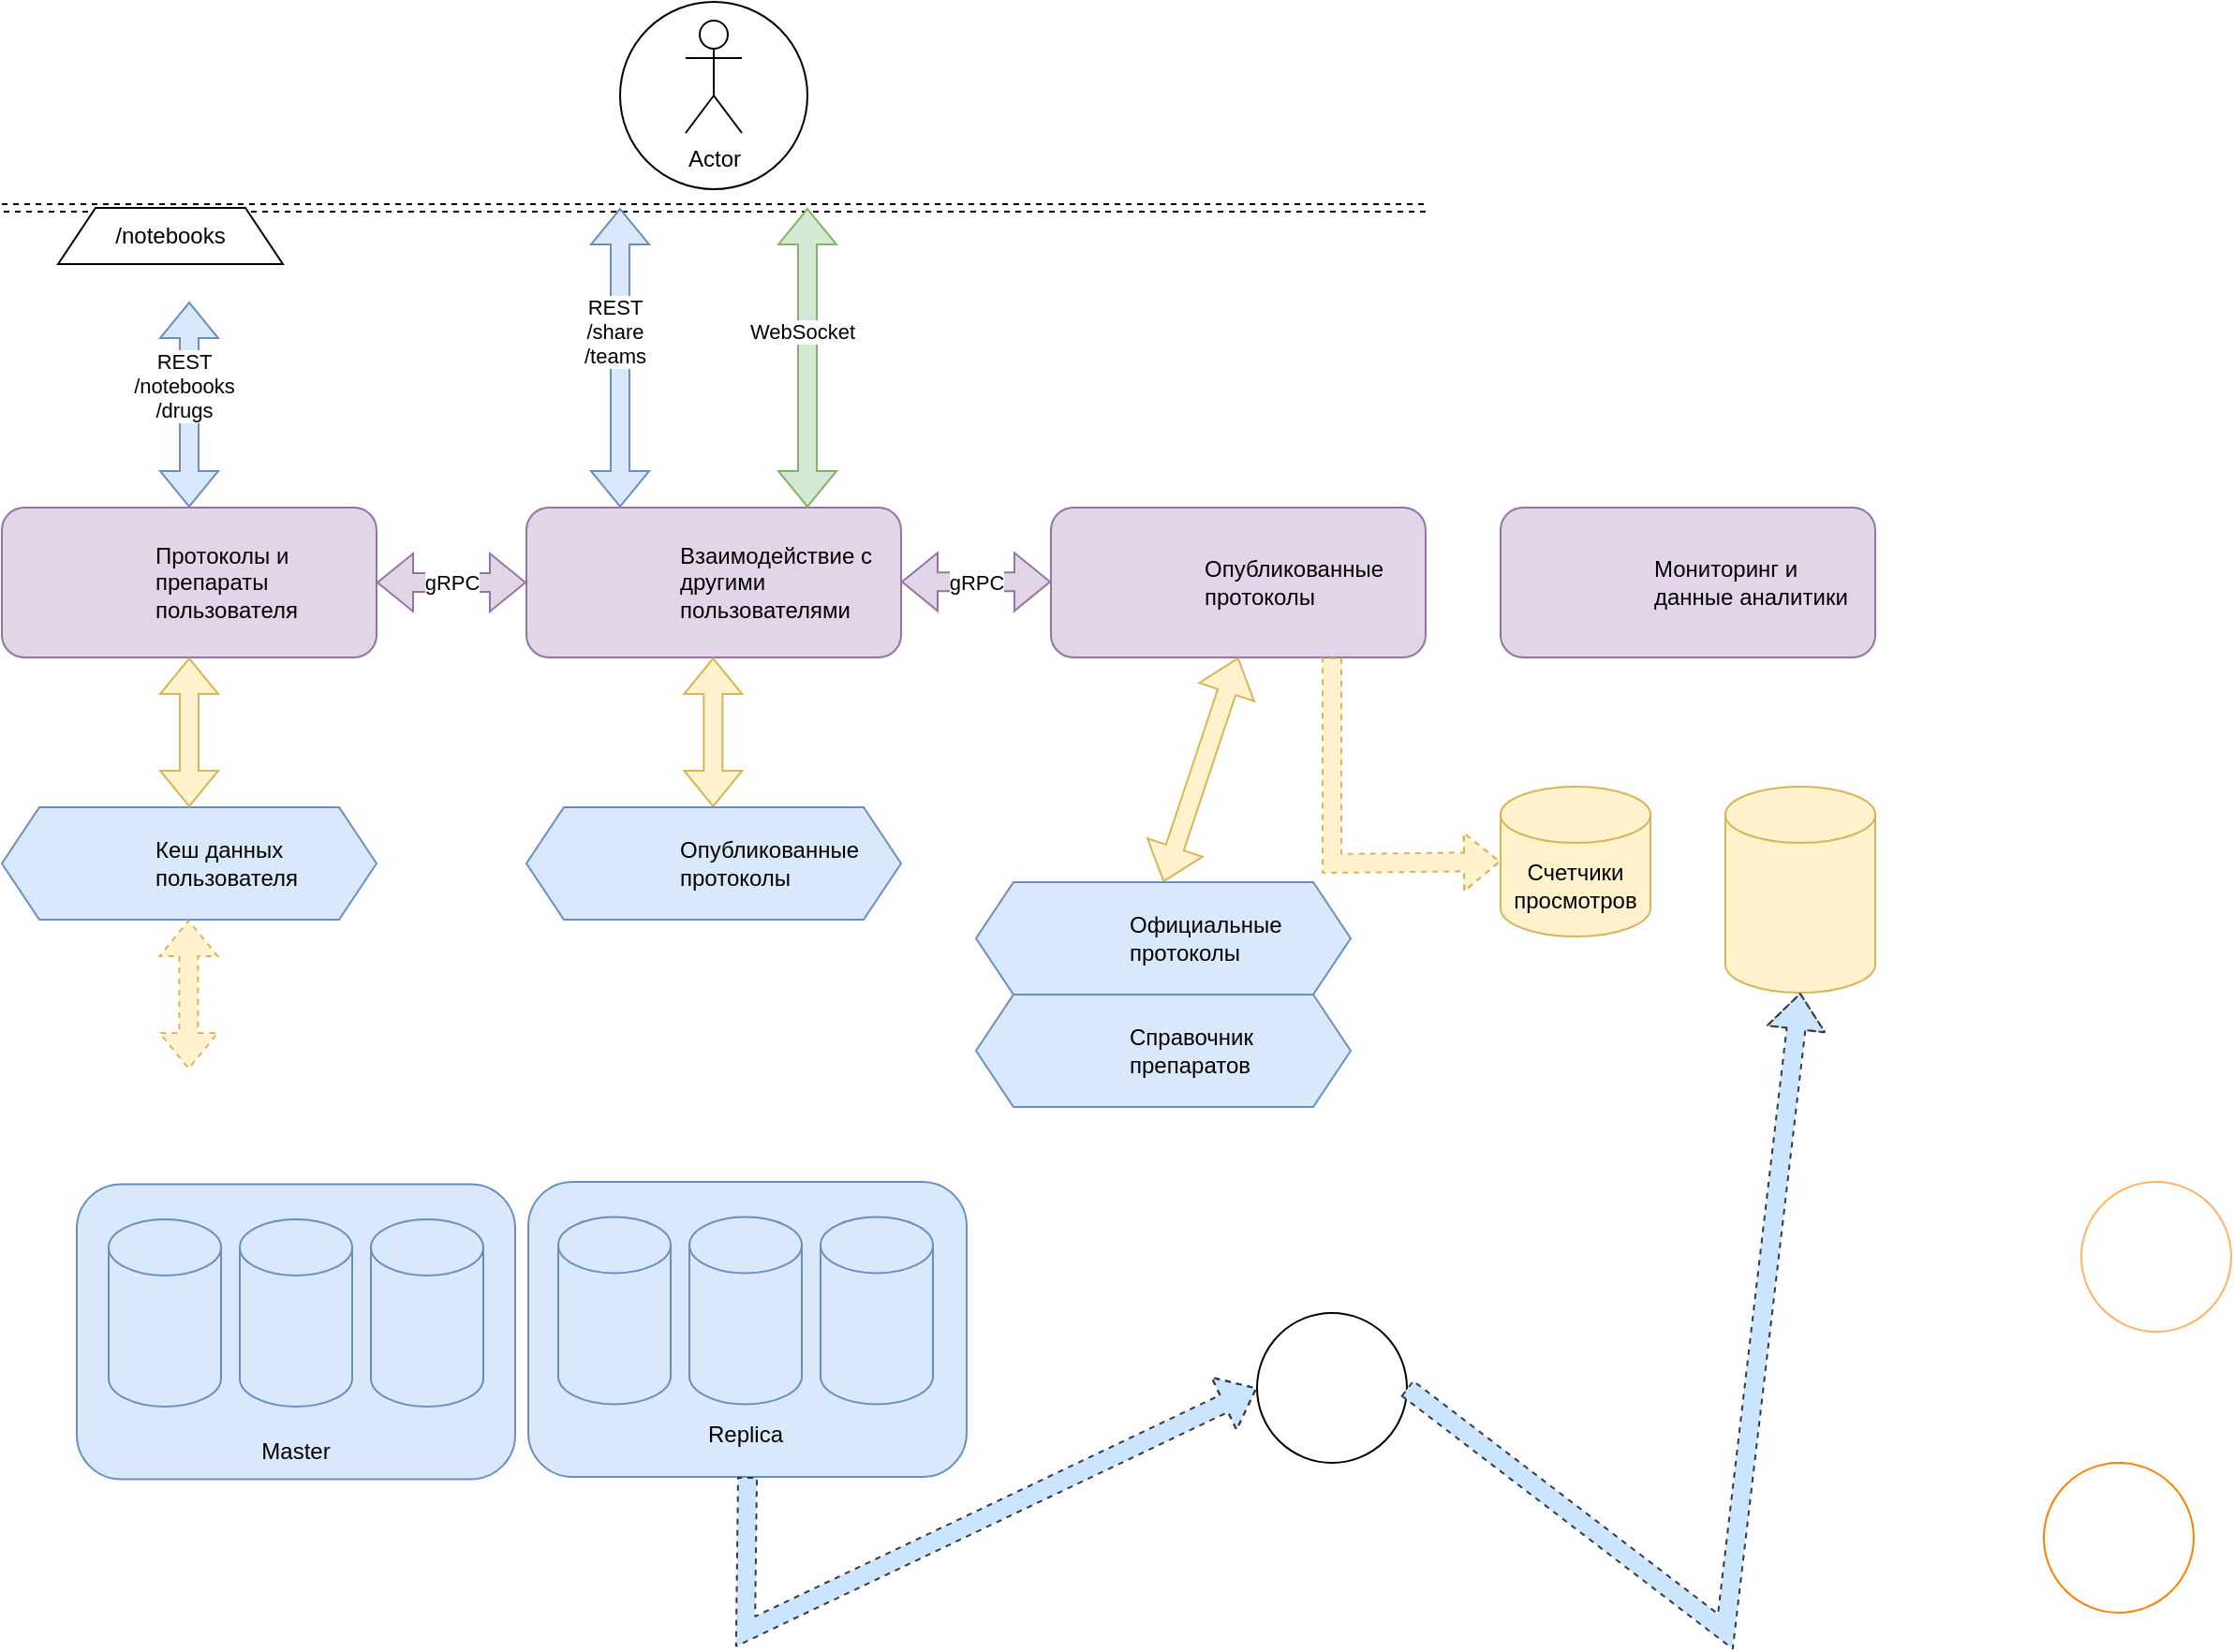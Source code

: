 <mxfile version="20.8.16" type="device"><diagram name="Page-1" id="q-ARzgoAae-MjoLzb_5H"><mxGraphModel dx="989" dy="1752" grid="1" gridSize="10" guides="1" tooltips="1" connect="1" arrows="1" fold="1" page="1" pageScale="1" pageWidth="827" pageHeight="1169" math="0" shadow="0"><root><mxCell id="0"/><mxCell id="1" parent="0"/><mxCell id="5VuOCVOYMruQExuFPeUD-14" value="" style="shape=flexArrow;endArrow=classic;startArrow=classic;html=1;rounded=0;fillColor=#dae8fc;strokeColor=#6c8ebf;" parent="1" source="5VuOCVOYMruQExuFPeUD-1" edge="1"><mxGeometry width="100" height="100" relative="1" as="geometry"><mxPoint x="210" y="190" as="sourcePoint"/><mxPoint x="300" y="90" as="targetPoint"/></mxGeometry></mxCell><mxCell id="5VuOCVOYMruQExuFPeUD-15" value="REST&lt;br&gt;/notebooks&lt;br&gt;/drugs" style="edgeLabel;html=1;align=center;verticalAlign=middle;resizable=0;points=[];" parent="5VuOCVOYMruQExuFPeUD-14" vertex="1" connectable="0"><mxGeometry x="0.183" y="3" relative="1" as="geometry"><mxPoint as="offset"/></mxGeometry></mxCell><mxCell id="5VuOCVOYMruQExuFPeUD-16" value="Кеш данных пользователя" style="shape=hexagon;perimeter=hexagonPerimeter2;whiteSpace=wrap;html=1;fixedSize=1;fillColor=#dae8fc;strokeColor=#6c8ebf;spacingLeft=80;align=left;" parent="1" vertex="1"><mxGeometry x="200" y="360" width="200" height="60" as="geometry"/></mxCell><mxCell id="5VuOCVOYMruQExuFPeUD-22" value="" style="shape=image;verticalLabelPosition=bottom;labelBackgroundColor=default;verticalAlign=top;aspect=fixed;imageAspect=0;image=https://upload.wikimedia.org/wikipedia/ru/2/27/Logo-Tarantool-2023.png;" parent="1" vertex="1"><mxGeometry x="224" y="367" width="46" height="46" as="geometry"/></mxCell><mxCell id="5VuOCVOYMruQExuFPeUD-25" value="Взаимодействие с другими пользователями" style="rounded=1;whiteSpace=wrap;html=1;fillColor=#e1d5e7;strokeColor=#9673a6;align=left;spacingLeft=80;" parent="1" vertex="1"><mxGeometry x="480" y="200" width="200" height="80" as="geometry"/></mxCell><mxCell id="5VuOCVOYMruQExuFPeUD-26" value="" style="shape=image;verticalLabelPosition=bottom;labelBackgroundColor=default;verticalAlign=top;aspect=fixed;imageAspect=0;image=https://upload.wikimedia.org/wikipedia/commons/thumb/e/ee/.NET_Core_Logo.svg/2048px-.NET_Core_Logo.svg.png;" parent="1" vertex="1"><mxGeometry x="490" y="210" width="60" height="60" as="geometry"/></mxCell><mxCell id="5VuOCVOYMruQExuFPeUD-35" value="" style="group" parent="1" vertex="1" connectable="0"><mxGeometry x="200" y="200" width="200" height="80" as="geometry"/></mxCell><mxCell id="5VuOCVOYMruQExuFPeUD-1" value="Протоколы и препараты пользователя" style="rounded=1;whiteSpace=wrap;html=1;fillColor=#e1d5e7;strokeColor=#9673a6;align=left;spacingLeft=80;" parent="5VuOCVOYMruQExuFPeUD-35" vertex="1"><mxGeometry width="200" height="80" as="geometry"/></mxCell><mxCell id="5VuOCVOYMruQExuFPeUD-2" value="" style="shape=image;verticalLabelPosition=bottom;labelBackgroundColor=default;verticalAlign=top;aspect=fixed;imageAspect=0;image=https://upload.wikimedia.org/wikipedia/commons/thumb/e/ee/.NET_Core_Logo.svg/2048px-.NET_Core_Logo.svg.png;" parent="5VuOCVOYMruQExuFPeUD-35" vertex="1"><mxGeometry x="10" y="10" width="60" height="60" as="geometry"/></mxCell><mxCell id="5VuOCVOYMruQExuFPeUD-36" value="" style="group" parent="1" vertex="1" connectable="0"><mxGeometry x="760" y="200" width="200" height="80" as="geometry"/></mxCell><mxCell id="5VuOCVOYMruQExuFPeUD-37" value="Опубликованные протоколы" style="rounded=1;whiteSpace=wrap;html=1;fillColor=#e1d5e7;strokeColor=#9673a6;align=left;spacingLeft=80;" parent="5VuOCVOYMruQExuFPeUD-36" vertex="1"><mxGeometry width="200" height="80" as="geometry"/></mxCell><mxCell id="5VuOCVOYMruQExuFPeUD-38" value="" style="shape=image;verticalLabelPosition=bottom;labelBackgroundColor=default;verticalAlign=top;aspect=fixed;imageAspect=0;image=https://upload.wikimedia.org/wikipedia/commons/thumb/e/ee/.NET_Core_Logo.svg/2048px-.NET_Core_Logo.svg.png;" parent="5VuOCVOYMruQExuFPeUD-36" vertex="1"><mxGeometry x="10" y="10" width="60" height="60" as="geometry"/></mxCell><mxCell id="bzseXNhNI2h8bk_qoodc-6" value="" style="endArrow=classic;startArrow=classic;html=1;rounded=0;entryX=0.5;entryY=1;entryDx=0;entryDy=0;fillColor=#fff2cc;strokeColor=#d6b656;shape=flexArrow;" edge="1" parent="1" source="5VuOCVOYMruQExuFPeUD-16" target="5VuOCVOYMruQExuFPeUD-1"><mxGeometry width="50" height="50" relative="1" as="geometry"><mxPoint x="550" y="450" as="sourcePoint"/><mxPoint x="600" y="400" as="targetPoint"/></mxGeometry></mxCell><mxCell id="bzseXNhNI2h8bk_qoodc-7" value="" style="endArrow=classic;startArrow=classic;html=1;rounded=0;entryX=0.5;entryY=1;entryDx=0;entryDy=0;fillColor=#fff2cc;strokeColor=#d6b656;shape=flexArrow;dashed=1;" edge="1" parent="1"><mxGeometry width="50" height="50" relative="1" as="geometry"><mxPoint x="299.71" y="500" as="sourcePoint"/><mxPoint x="299.71" y="420" as="targetPoint"/></mxGeometry></mxCell><mxCell id="bzseXNhNI2h8bk_qoodc-12" value="gRPC" style="endArrow=classic;startArrow=classic;html=1;rounded=0;entryX=1;entryY=0.5;entryDx=0;entryDy=0;fillColor=#e1d5e7;strokeColor=#9673a6;shape=flexArrow;exitX=0;exitY=0.5;exitDx=0;exitDy=0;" edge="1" parent="1" source="5VuOCVOYMruQExuFPeUD-25" target="5VuOCVOYMruQExuFPeUD-1"><mxGeometry width="50" height="50" relative="1" as="geometry"><mxPoint x="385" y="370" as="sourcePoint"/><mxPoint x="385" y="290" as="targetPoint"/></mxGeometry></mxCell><mxCell id="bzseXNhNI2h8bk_qoodc-14" value="" style="endArrow=classic;startArrow=classic;html=1;rounded=0;entryX=0.5;entryY=1;entryDx=0;entryDy=0;fillColor=#fff2cc;strokeColor=#d6b656;shape=flexArrow;" edge="1" parent="1"><mxGeometry width="50" height="50" relative="1" as="geometry"><mxPoint x="579.66" y="360" as="sourcePoint"/><mxPoint x="579.66" y="280" as="targetPoint"/></mxGeometry></mxCell><mxCell id="bzseXNhNI2h8bk_qoodc-15" value="" style="group" vertex="1" connectable="0" parent="1"><mxGeometry x="480" y="360" width="200" height="60" as="geometry"/></mxCell><mxCell id="bzseXNhNI2h8bk_qoodc-8" value="Опубликованные протоколы" style="shape=hexagon;perimeter=hexagonPerimeter2;whiteSpace=wrap;html=1;fixedSize=1;fillColor=#dae8fc;strokeColor=#6c8ebf;spacingLeft=80;align=left;" vertex="1" parent="bzseXNhNI2h8bk_qoodc-15"><mxGeometry width="200" height="60" as="geometry"/></mxCell><mxCell id="bzseXNhNI2h8bk_qoodc-9" value="" style="shape=image;verticalLabelPosition=bottom;labelBackgroundColor=default;verticalAlign=top;aspect=fixed;imageAspect=0;image=https://upload.wikimedia.org/wikipedia/ru/2/27/Logo-Tarantool-2023.png;" vertex="1" parent="bzseXNhNI2h8bk_qoodc-15"><mxGeometry x="24" y="7" width="46" height="46" as="geometry"/></mxCell><mxCell id="bzseXNhNI2h8bk_qoodc-16" value="" style="endArrow=classic;startArrow=classic;html=1;rounded=0;entryX=0.5;entryY=1;entryDx=0;entryDy=0;fillColor=#fff2cc;strokeColor=#d6b656;shape=flexArrow;exitX=0.5;exitY=0;exitDx=0;exitDy=0;" edge="1" parent="1" source="bzseXNhNI2h8bk_qoodc-10" target="5VuOCVOYMruQExuFPeUD-37"><mxGeometry width="50" height="50" relative="1" as="geometry"><mxPoint x="859.66" y="380" as="sourcePoint"/><mxPoint x="859.66" y="300" as="targetPoint"/></mxGeometry></mxCell><mxCell id="bzseXNhNI2h8bk_qoodc-17" value="" style="group" vertex="1" connectable="0" parent="1"><mxGeometry x="720" y="460" width="200" height="60" as="geometry"/></mxCell><mxCell id="bzseXNhNI2h8bk_qoodc-18" value="Справочник препаратов" style="shape=hexagon;perimeter=hexagonPerimeter2;whiteSpace=wrap;html=1;fixedSize=1;fillColor=#dae8fc;strokeColor=#6c8ebf;spacingLeft=80;align=left;" vertex="1" parent="bzseXNhNI2h8bk_qoodc-17"><mxGeometry width="200" height="60" as="geometry"/></mxCell><mxCell id="bzseXNhNI2h8bk_qoodc-19" value="" style="shape=image;verticalLabelPosition=bottom;labelBackgroundColor=default;verticalAlign=top;aspect=fixed;imageAspect=0;image=https://upload.wikimedia.org/wikipedia/ru/2/27/Logo-Tarantool-2023.png;" vertex="1" parent="bzseXNhNI2h8bk_qoodc-17"><mxGeometry x="24" y="7" width="46" height="46" as="geometry"/></mxCell><mxCell id="bzseXNhNI2h8bk_qoodc-20" value="" style="group" vertex="1" connectable="0" parent="1"><mxGeometry x="720" y="400" width="200" height="60" as="geometry"/></mxCell><mxCell id="bzseXNhNI2h8bk_qoodc-10" value="Официальные&amp;nbsp; протоколы" style="shape=hexagon;perimeter=hexagonPerimeter2;whiteSpace=wrap;html=1;fixedSize=1;fillColor=#dae8fc;strokeColor=#6c8ebf;spacingLeft=80;align=left;" vertex="1" parent="bzseXNhNI2h8bk_qoodc-20"><mxGeometry width="200" height="60" as="geometry"/></mxCell><mxCell id="bzseXNhNI2h8bk_qoodc-11" value="" style="shape=image;verticalLabelPosition=bottom;labelBackgroundColor=default;verticalAlign=top;aspect=fixed;imageAspect=0;image=https://upload.wikimedia.org/wikipedia/ru/2/27/Logo-Tarantool-2023.png;" vertex="1" parent="bzseXNhNI2h8bk_qoodc-20"><mxGeometry x="24" y="7" width="46" height="46" as="geometry"/></mxCell><mxCell id="bzseXNhNI2h8bk_qoodc-22" value="" style="group" vertex="1" connectable="0" parent="1"><mxGeometry x="530" y="-70" width="100" height="100" as="geometry"/></mxCell><mxCell id="bzseXNhNI2h8bk_qoodc-21" value="" style="ellipse;whiteSpace=wrap;html=1;aspect=fixed;" vertex="1" parent="bzseXNhNI2h8bk_qoodc-22"><mxGeometry width="100" height="100" as="geometry"/></mxCell><mxCell id="5VuOCVOYMruQExuFPeUD-13" value="Actor" style="shape=umlActor;verticalLabelPosition=bottom;verticalAlign=top;html=1;outlineConnect=0;" parent="bzseXNhNI2h8bk_qoodc-22" vertex="1"><mxGeometry x="35" y="10" width="30" height="60" as="geometry"/></mxCell><mxCell id="bzseXNhNI2h8bk_qoodc-24" value="" style="shape=link;html=1;rounded=0;dashed=1;" edge="1" parent="1"><mxGeometry width="100" relative="1" as="geometry"><mxPoint x="200" y="40" as="sourcePoint"/><mxPoint x="960" y="40" as="targetPoint"/></mxGeometry></mxCell><mxCell id="bzseXNhNI2h8bk_qoodc-25" value="" style="shape=flexArrow;endArrow=classic;startArrow=classic;html=1;rounded=0;fillColor=#dae8fc;strokeColor=#6c8ebf;exitX=0.25;exitY=0;exitDx=0;exitDy=0;" edge="1" parent="1"><mxGeometry width="100" height="100" relative="1" as="geometry"><mxPoint x="530.0" y="200.0" as="sourcePoint"/><mxPoint x="530" y="40" as="targetPoint"/></mxGeometry></mxCell><mxCell id="bzseXNhNI2h8bk_qoodc-26" value="REST&lt;br&gt;/share&lt;br&gt;/teams" style="edgeLabel;html=1;align=center;verticalAlign=middle;resizable=0;points=[];" vertex="1" connectable="0" parent="bzseXNhNI2h8bk_qoodc-25"><mxGeometry x="0.183" y="3" relative="1" as="geometry"><mxPoint as="offset"/></mxGeometry></mxCell><mxCell id="bzseXNhNI2h8bk_qoodc-27" value="" style="shape=flexArrow;endArrow=classic;startArrow=classic;html=1;rounded=0;fillColor=#d5e8d4;strokeColor=#82b366;exitX=0.25;exitY=0;exitDx=0;exitDy=0;" edge="1" parent="1"><mxGeometry width="100" height="100" relative="1" as="geometry"><mxPoint x="630.0" y="200.0" as="sourcePoint"/><mxPoint x="630" y="40.0" as="targetPoint"/></mxGeometry></mxCell><mxCell id="bzseXNhNI2h8bk_qoodc-28" value="WebSocket" style="edgeLabel;html=1;align=center;verticalAlign=middle;resizable=0;points=[];" vertex="1" connectable="0" parent="bzseXNhNI2h8bk_qoodc-27"><mxGeometry x="0.183" y="3" relative="1" as="geometry"><mxPoint as="offset"/></mxGeometry></mxCell><mxCell id="bzseXNhNI2h8bk_qoodc-30" value="gRPC" style="endArrow=classic;startArrow=classic;html=1;rounded=0;entryX=1;entryY=0.5;entryDx=0;entryDy=0;fillColor=#e1d5e7;strokeColor=#9673a6;shape=flexArrow;exitX=0;exitY=0.5;exitDx=0;exitDy=0;" edge="1" parent="1"><mxGeometry width="50" height="50" relative="1" as="geometry"><mxPoint x="760.0" y="239.66" as="sourcePoint"/><mxPoint x="680" y="239.66" as="targetPoint"/></mxGeometry></mxCell><mxCell id="bzseXNhNI2h8bk_qoodc-33" value="" style="shape=flexArrow;endArrow=none;startArrow=block;html=1;rounded=0;dashed=1;entryX=0.75;entryY=1;entryDx=0;entryDy=0;exitX=0;exitY=0.5;exitDx=0;exitDy=0;fillColor=#fff2cc;strokeColor=#d6b656;startFill=0;endFill=0;exitPerimeter=0;" edge="1" parent="1" source="bzseXNhNI2h8bk_qoodc-35" target="5VuOCVOYMruQExuFPeUD-37"><mxGeometry width="100" height="100" relative="1" as="geometry"><mxPoint x="1070" y="557.5" as="sourcePoint"/><mxPoint x="930" y="270" as="targetPoint"/><Array as="points"><mxPoint x="910" y="390"/><mxPoint x="910" y="310"/></Array></mxGeometry></mxCell><mxCell id="bzseXNhNI2h8bk_qoodc-38" value="/notebooks" style="shape=trapezoid;perimeter=trapezoidPerimeter;whiteSpace=wrap;html=1;fixedSize=1;" vertex="1" parent="1"><mxGeometry x="230" y="40" width="120" height="30" as="geometry"/></mxCell><mxCell id="bzseXNhNI2h8bk_qoodc-39" value="" style="rounded=1;whiteSpace=wrap;html=1;fillColor=#dae8fc;strokeColor=#6c8ebf;container=0;" vertex="1" parent="1"><mxGeometry x="240" y="561.25" width="234" height="157.5" as="geometry"/></mxCell><mxCell id="5VuOCVOYMruQExuFPeUD-7" value="" style="shape=cylinder3;whiteSpace=wrap;html=1;boundedLbl=1;backgroundOutline=1;size=15;fillColor=#dae8fc;strokeColor=#6c8ebf;container=0;" parent="1" vertex="1"><mxGeometry x="327" y="580" width="60" height="100" as="geometry"/></mxCell><mxCell id="5VuOCVOYMruQExuFPeUD-8" value="" style="shape=image;verticalLabelPosition=bottom;labelBackgroundColor=default;verticalAlign=top;aspect=fixed;imageAspect=0;image=https://cdn-icons-png.flaticon.com/512/5968/5968342.png;container=0;" parent="1" vertex="1"><mxGeometry x="334.5" y="617.5" width="45" height="45" as="geometry"/></mxCell><mxCell id="5VuOCVOYMruQExuFPeUD-10" value="" style="shape=cylinder3;whiteSpace=wrap;html=1;boundedLbl=1;backgroundOutline=1;size=15;fillColor=#dae8fc;strokeColor=#6c8ebf;container=0;" parent="1" vertex="1"><mxGeometry x="397" y="580" width="60" height="100" as="geometry"/></mxCell><mxCell id="5VuOCVOYMruQExuFPeUD-11" value="" style="shape=image;verticalLabelPosition=bottom;labelBackgroundColor=default;verticalAlign=top;aspect=fixed;imageAspect=0;image=https://cdn-icons-png.flaticon.com/512/5968/5968342.png;container=0;" parent="1" vertex="1"><mxGeometry x="404.5" y="617.5" width="45" height="45" as="geometry"/></mxCell><mxCell id="5VuOCVOYMruQExuFPeUD-3" value="" style="shape=cylinder3;whiteSpace=wrap;html=1;boundedLbl=1;backgroundOutline=1;size=15;fillColor=#dae8fc;strokeColor=#6c8ebf;container=0;" parent="1" vertex="1"><mxGeometry x="257" y="580" width="60" height="100" as="geometry"/></mxCell><mxCell id="5VuOCVOYMruQExuFPeUD-4" value="" style="shape=image;verticalLabelPosition=bottom;labelBackgroundColor=default;verticalAlign=top;aspect=fixed;imageAspect=0;image=https://cdn-icons-png.flaticon.com/512/5968/5968342.png;container=0;" parent="1" vertex="1"><mxGeometry x="264.5" y="617.5" width="45" height="45" as="geometry"/></mxCell><mxCell id="bzseXNhNI2h8bk_qoodc-42" value="Master" style="text;html=1;strokeColor=none;fillColor=none;align=center;verticalAlign=middle;whiteSpace=wrap;rounded=0;container=0;" vertex="1" parent="1"><mxGeometry x="327" y="688.75" width="60" height="30" as="geometry"/></mxCell><mxCell id="bzseXNhNI2h8bk_qoodc-44" value="" style="rounded=1;whiteSpace=wrap;html=1;fillColor=#dae8fc;strokeColor=#6c8ebf;container=0;" vertex="1" parent="1"><mxGeometry x="481" y="560" width="234" height="157.5" as="geometry"/></mxCell><mxCell id="bzseXNhNI2h8bk_qoodc-45" value="" style="shape=cylinder3;whiteSpace=wrap;html=1;boundedLbl=1;backgroundOutline=1;size=15;fillColor=#dae8fc;strokeColor=#6c8ebf;container=0;" vertex="1" parent="1"><mxGeometry x="567" y="578.75" width="60" height="100" as="geometry"/></mxCell><mxCell id="bzseXNhNI2h8bk_qoodc-46" value="" style="shape=image;verticalLabelPosition=bottom;labelBackgroundColor=default;verticalAlign=top;aspect=fixed;imageAspect=0;image=https://cdn-icons-png.flaticon.com/512/5968/5968342.png;container=0;" vertex="1" parent="1"><mxGeometry x="574.5" y="616.25" width="45" height="45" as="geometry"/></mxCell><mxCell id="bzseXNhNI2h8bk_qoodc-47" value="" style="shape=cylinder3;whiteSpace=wrap;html=1;boundedLbl=1;backgroundOutline=1;size=15;fillColor=#dae8fc;strokeColor=#6c8ebf;container=0;" vertex="1" parent="1"><mxGeometry x="637" y="578.75" width="60" height="100" as="geometry"/></mxCell><mxCell id="bzseXNhNI2h8bk_qoodc-48" value="" style="shape=image;verticalLabelPosition=bottom;labelBackgroundColor=default;verticalAlign=top;aspect=fixed;imageAspect=0;image=https://cdn-icons-png.flaticon.com/512/5968/5968342.png;container=0;" vertex="1" parent="1"><mxGeometry x="644.5" y="616.25" width="45" height="45" as="geometry"/></mxCell><mxCell id="bzseXNhNI2h8bk_qoodc-49" value="" style="shape=cylinder3;whiteSpace=wrap;html=1;boundedLbl=1;backgroundOutline=1;size=15;fillColor=#dae8fc;strokeColor=#6c8ebf;container=0;" vertex="1" parent="1"><mxGeometry x="497" y="578.75" width="60" height="100" as="geometry"/></mxCell><mxCell id="bzseXNhNI2h8bk_qoodc-50" value="" style="shape=image;verticalLabelPosition=bottom;labelBackgroundColor=default;verticalAlign=top;aspect=fixed;imageAspect=0;image=https://cdn-icons-png.flaticon.com/512/5968/5968342.png;container=0;" vertex="1" parent="1"><mxGeometry x="504.5" y="616.25" width="45" height="45" as="geometry"/></mxCell><mxCell id="bzseXNhNI2h8bk_qoodc-51" value="Replica" style="text;html=1;strokeColor=none;fillColor=none;align=center;verticalAlign=middle;whiteSpace=wrap;rounded=0;container=0;" vertex="1" parent="1"><mxGeometry x="567" y="680" width="60" height="30" as="geometry"/></mxCell><mxCell id="bzseXNhNI2h8bk_qoodc-65" value="" style="group" vertex="1" connectable="0" parent="1"><mxGeometry x="1310" y="560" width="80" height="80" as="geometry"/></mxCell><mxCell id="bzseXNhNI2h8bk_qoodc-64" value="" style="ellipse;whiteSpace=wrap;html=1;aspect=fixed;strokeColor=#FFB366;fillColor=#FFFFFF;" vertex="1" parent="bzseXNhNI2h8bk_qoodc-65"><mxGeometry width="80" height="80" as="geometry"/></mxCell><mxCell id="bzseXNhNI2h8bk_qoodc-63" value="" style="shape=image;verticalLabelPosition=bottom;labelBackgroundColor=default;verticalAlign=top;aspect=fixed;imageAspect=0;image=https://cdn0.iconfinder.com/data/icons/expenses-vs-income/30/__subscription_email_fees_newsletter-64.png;" vertex="1" parent="bzseXNhNI2h8bk_qoodc-65"><mxGeometry x="8" y="8" width="64" height="64" as="geometry"/></mxCell><mxCell id="bzseXNhNI2h8bk_qoodc-67" value="" style="group" vertex="1" connectable="0" parent="1"><mxGeometry x="1290" y="710" width="80" height="80" as="geometry"/></mxCell><mxCell id="bzseXNhNI2h8bk_qoodc-66" value="" style="ellipse;whiteSpace=wrap;html=1;aspect=fixed;strokeColor=#FF8000;fillColor=#FFFFFF;" vertex="1" parent="bzseXNhNI2h8bk_qoodc-67"><mxGeometry width="80" height="80" as="geometry"/></mxCell><mxCell id="5VuOCVOYMruQExuFPeUD-32" value="" style="shape=image;verticalLabelPosition=bottom;labelBackgroundColor=default;verticalAlign=top;aspect=fixed;imageAspect=0;image=https://static-00.iconduck.com/assets.00/rabbitmq-icon-484x512-s9lfaapn.png;" parent="bzseXNhNI2h8bk_qoodc-67" vertex="1"><mxGeometry x="20" y="17.79" width="42" height="44.43" as="geometry"/></mxCell><mxCell id="bzseXNhNI2h8bk_qoodc-70" value="" style="group" vertex="1" connectable="0" parent="1"><mxGeometry x="870" y="630" width="80" height="80" as="geometry"/></mxCell><mxCell id="bzseXNhNI2h8bk_qoodc-69" value="" style="ellipse;whiteSpace=wrap;html=1;aspect=fixed;strokeColor=#000000;fillColor=#FFFFFF;" vertex="1" parent="bzseXNhNI2h8bk_qoodc-70"><mxGeometry width="80" height="80" as="geometry"/></mxCell><mxCell id="bzseXNhNI2h8bk_qoodc-68" value="" style="shape=image;verticalLabelPosition=bottom;labelBackgroundColor=default;verticalAlign=top;aspect=fixed;imageAspect=0;image=https://cdn3.iconfinder.com/data/icons/arrows-set-12/512/history-64.png;" vertex="1" parent="bzseXNhNI2h8bk_qoodc-70"><mxGeometry x="14.5" y="14.5" width="51" height="51" as="geometry"/></mxCell><mxCell id="bzseXNhNI2h8bk_qoodc-71" value="" style="group" vertex="1" connectable="0" parent="1"><mxGeometry x="1000" y="200" width="200" height="80" as="geometry"/></mxCell><mxCell id="bzseXNhNI2h8bk_qoodc-72" value="Мониторинг и данные аналитики" style="rounded=1;whiteSpace=wrap;html=1;fillColor=#e1d5e7;strokeColor=#9673a6;align=left;spacingLeft=80;" vertex="1" parent="bzseXNhNI2h8bk_qoodc-71"><mxGeometry width="200" height="80" as="geometry"/></mxCell><mxCell id="bzseXNhNI2h8bk_qoodc-73" value="" style="shape=image;verticalLabelPosition=bottom;labelBackgroundColor=default;verticalAlign=top;aspect=fixed;imageAspect=0;image=https://upload.wikimedia.org/wikipedia/commons/thumb/e/ee/.NET_Core_Logo.svg/2048px-.NET_Core_Logo.svg.png;" vertex="1" parent="bzseXNhNI2h8bk_qoodc-71"><mxGeometry x="10" y="10" width="60" height="60" as="geometry"/></mxCell><mxCell id="bzseXNhNI2h8bk_qoodc-74" value="" style="group" vertex="1" connectable="0" parent="1"><mxGeometry x="1120" y="349" width="80" height="110" as="geometry"/></mxCell><mxCell id="bzseXNhNI2h8bk_qoodc-75" value="" style="shape=cylinder3;whiteSpace=wrap;html=1;boundedLbl=1;backgroundOutline=1;size=15;fillColor=#fff2cc;strokeColor=#d6b656;" vertex="1" parent="bzseXNhNI2h8bk_qoodc-74"><mxGeometry width="80" height="110.0" as="geometry"/></mxCell><mxCell id="bzseXNhNI2h8bk_qoodc-76" value="" style="shape=image;verticalLabelPosition=bottom;labelBackgroundColor=default;verticalAlign=top;aspect=fixed;imageAspect=0;image=https://seeklogo.com/images/C/clickhouse-logo-653663F866-seeklogo.com.png;" vertex="1" parent="bzseXNhNI2h8bk_qoodc-74"><mxGeometry x="14.32" y="44" width="49.434" height="44" as="geometry"/></mxCell><mxCell id="bzseXNhNI2h8bk_qoodc-82" value="" style="shape=flexArrow;endArrow=none;startArrow=block;html=1;rounded=0;shadow=0;dashed=1;exitX=0;exitY=0.5;exitDx=0;exitDy=0;entryX=0.5;entryY=1;entryDx=0;entryDy=0;startFill=0;endFill=0;fillColor=#cce5ff;strokeColor=#36393d;" edge="1" parent="1" source="bzseXNhNI2h8bk_qoodc-69" target="bzseXNhNI2h8bk_qoodc-44"><mxGeometry width="100" height="100" relative="1" as="geometry"><mxPoint x="530" y="920" as="sourcePoint"/><mxPoint x="550" y="760" as="targetPoint"/><Array as="points"><mxPoint x="597" y="800"/></Array></mxGeometry></mxCell><mxCell id="bzseXNhNI2h8bk_qoodc-83" value="" style="shape=flexArrow;endArrow=classic;startArrow=none;html=1;rounded=0;shadow=0;dashed=1;sketch=0;exitX=1;exitY=0.5;exitDx=0;exitDy=0;entryX=0.5;entryY=1;entryDx=0;entryDy=0;entryPerimeter=0;startFill=0;fillColor=#cce5ff;strokeColor=#36393d;" edge="1" parent="1" source="bzseXNhNI2h8bk_qoodc-69" target="bzseXNhNI2h8bk_qoodc-75"><mxGeometry width="100" height="100" relative="1" as="geometry"><mxPoint x="750" y="690" as="sourcePoint"/><mxPoint x="850" y="590" as="targetPoint"/><Array as="points"><mxPoint x="1120" y="800"/></Array></mxGeometry></mxCell><mxCell id="bzseXNhNI2h8bk_qoodc-84" value="" style="group" vertex="1" connectable="0" parent="1"><mxGeometry x="1000" y="349" width="80" height="80" as="geometry"/></mxCell><mxCell id="bzseXNhNI2h8bk_qoodc-35" value="Счетчики просмотров" style="shape=cylinder3;whiteSpace=wrap;html=1;boundedLbl=1;backgroundOutline=1;size=15;fillColor=#fff2cc;strokeColor=#d6b656;" vertex="1" parent="bzseXNhNI2h8bk_qoodc-84"><mxGeometry width="80" height="80" as="geometry"/></mxCell><mxCell id="bzseXNhNI2h8bk_qoodc-77" value="" style="shape=image;verticalLabelPosition=bottom;labelBackgroundColor=default;verticalAlign=top;aspect=fixed;imageAspect=0;image=https://upload.wikimedia.org/wikipedia/commons/thumb/3/38/Prometheus_software_logo.svg/2066px-Prometheus_software_logo.svg.png;" vertex="1" parent="bzseXNhNI2h8bk_qoodc-84"><mxGeometry x="31.007" y="7.004" width="17.992" height="17.819" as="geometry"/></mxCell></root></mxGraphModel></diagram></mxfile>